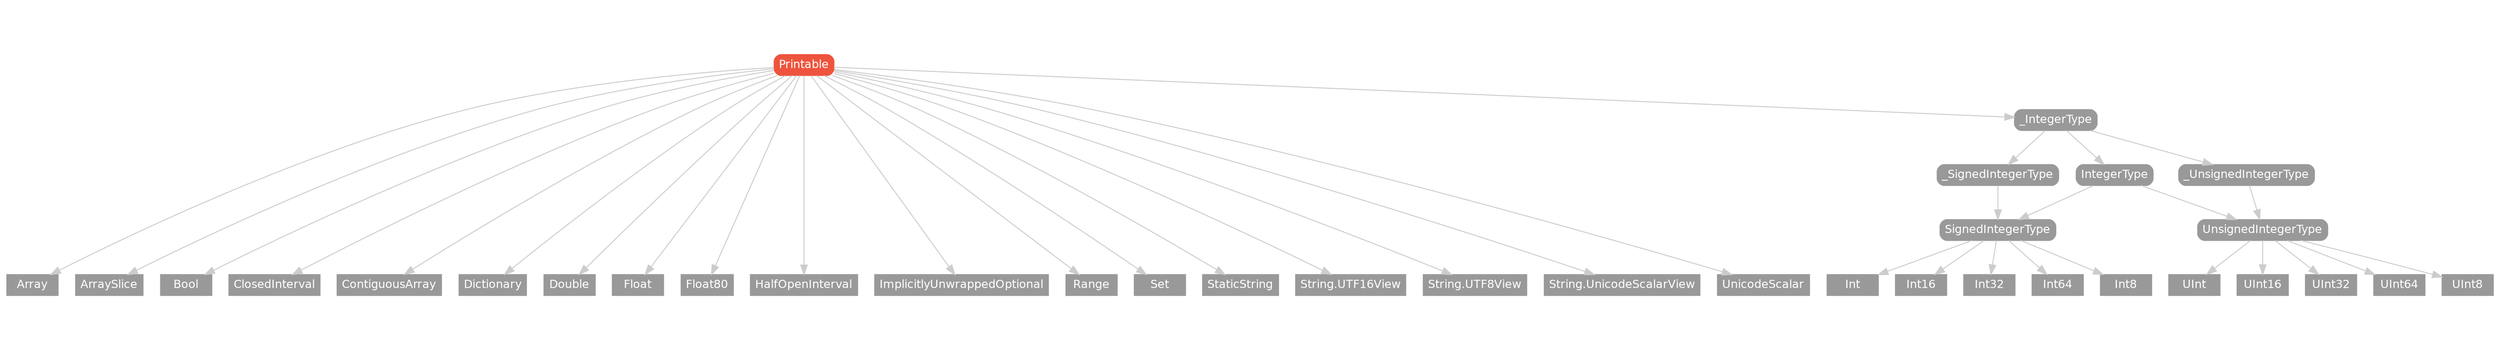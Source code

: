 strict digraph "Printable - Type Hierarchy - SwiftDoc.cn" {
    pad="0.1,0.8"
    node [shape=box, style="filled,rounded", color="#999999", fillcolor="#999999", fontcolor=white, fontname=Helvetica, fontnames="Helvetica,sansserif", fontsize=12, margin="0.07,0.05", height="0.3"]
    edge [color="#cccccc"]
    "Array" [URL="/type/Array/hierarchy/", style=filled]
    "ArraySlice" [URL="/type/ArraySlice/hierarchy/", style=filled]
    "Bool" [URL="/type/Bool/hierarchy/", style=filled]
    "ClosedInterval" [URL="/type/ClosedInterval/hierarchy/", style=filled]
    "ContiguousArray" [URL="/type/ContiguousArray/hierarchy/", style=filled]
    "Dictionary" [URL="/type/Dictionary/hierarchy/", style=filled]
    "Double" [URL="/type/Double/hierarchy/", style=filled]
    "Float" [URL="/type/Float/hierarchy/", style=filled]
    "Float80" [URL="/type/Float80/hierarchy/", style=filled]
    "HalfOpenInterval" [URL="/type/HalfOpenInterval/hierarchy/", style=filled]
    "ImplicitlyUnwrappedOptional" [URL="/type/ImplicitlyUnwrappedOptional/hierarchy/", style=filled]
    "Int" [URL="/type/Int/hierarchy/", style=filled]
    "Int16" [URL="/type/Int16/hierarchy/", style=filled]
    "Int32" [URL="/type/Int32/hierarchy/", style=filled]
    "Int64" [URL="/type/Int64/hierarchy/", style=filled]
    "Int8" [URL="/type/Int8/hierarchy/", style=filled]
    "IntegerType" [URL="/protocol/IntegerType/hierarchy/"]
    "Printable" [URL="/protocol/Printable/", style="filled,rounded", fillcolor="#ee543d", color="#ee543d"]
    "Range" [URL="/type/Range/hierarchy/", style=filled]
    "Set" [URL="/type/Set/hierarchy/", style=filled]
    "SignedIntegerType" [URL="/protocol/SignedIntegerType/hierarchy/"]
    "StaticString" [URL="/type/StaticString/hierarchy/", style=filled]
    "String.UTF16View" [URL="/type/String.UTF16View/hierarchy/", style=filled]
    "String.UTF8View" [URL="/type/String.UTF8View/hierarchy/", style=filled]
    "String.UnicodeScalarView" [URL="/type/String.UnicodeScalarView/hierarchy/", style=filled]
    "UInt" [URL="/type/UInt/hierarchy/", style=filled]
    "UInt16" [URL="/type/UInt16/hierarchy/", style=filled]
    "UInt32" [URL="/type/UInt32/hierarchy/", style=filled]
    "UInt64" [URL="/type/UInt64/hierarchy/", style=filled]
    "UInt8" [URL="/type/UInt8/hierarchy/", style=filled]
    "UnicodeScalar" [URL="/type/UnicodeScalar/hierarchy/", style=filled]
    "UnsignedIntegerType" [URL="/protocol/UnsignedIntegerType/hierarchy/"]
    "_IntegerType" [URL="/protocol/_IntegerType/hierarchy/"]
    "_SignedIntegerType" [URL="/protocol/_SignedIntegerType/hierarchy/"]
    "_UnsignedIntegerType" [URL="/protocol/_UnsignedIntegerType/hierarchy/"]    "Printable" -> "Array"
    "Printable" -> "ArraySlice"
    "Printable" -> "Bool"
    "Printable" -> "ClosedInterval"
    "Printable" -> "ContiguousArray"
    "Printable" -> "Dictionary"
    "Printable" -> "Double"
    "Printable" -> "Float"
    "Printable" -> "Float80"
    "Printable" -> "HalfOpenInterval"
    "Printable" -> "ImplicitlyUnwrappedOptional"
    "Printable" -> "Range"
    "Printable" -> "Set"
    "Printable" -> "StaticString"
    "Printable" -> "UnicodeScalar"
    "Printable" -> "_IntegerType"
    "Printable" -> "String.UTF16View"
    "Printable" -> "String.UTF8View"
    "Printable" -> "String.UnicodeScalarView"
    "_IntegerType" -> "IntegerType"
    "_IntegerType" -> "_SignedIntegerType"
    "_IntegerType" -> "_UnsignedIntegerType"
    "IntegerType" -> "SignedIntegerType"
    "IntegerType" -> "UnsignedIntegerType"
    "SignedIntegerType" -> "Int"
    "SignedIntegerType" -> "Int16"
    "SignedIntegerType" -> "Int32"
    "SignedIntegerType" -> "Int64"
    "SignedIntegerType" -> "Int8"
    "UnsignedIntegerType" -> "UInt"
    "UnsignedIntegerType" -> "UInt16"
    "UnsignedIntegerType" -> "UInt32"
    "UnsignedIntegerType" -> "UInt64"
    "UnsignedIntegerType" -> "UInt8"
    "_SignedIntegerType" -> "SignedIntegerType"
    "SignedIntegerType" -> "Int"
    "SignedIntegerType" -> "Int16"
    "SignedIntegerType" -> "Int32"
    "SignedIntegerType" -> "Int64"
    "SignedIntegerType" -> "Int8"
    "_UnsignedIntegerType" -> "UnsignedIntegerType"
    "UnsignedIntegerType" -> "UInt"
    "UnsignedIntegerType" -> "UInt16"
    "UnsignedIntegerType" -> "UInt32"
    "UnsignedIntegerType" -> "UInt64"
    "UnsignedIntegerType" -> "UInt8"
    subgraph Types {
        rank = max; "Array"; "ArraySlice"; "Bool"; "ClosedInterval"; "ContiguousArray"; "Dictionary"; "Double"; "Float"; "Float80"; "HalfOpenInterval"; "ImplicitlyUnwrappedOptional"; "Range"; "Set"; "StaticString"; "UnicodeScalar"; "String.UTF16View"; "String.UTF8View"; "String.UnicodeScalarView"; "Int"; "Int16"; "Int32"; "Int64"; "Int8"; "UInt"; "UInt16"; "UInt32"; "UInt64"; "UInt8";
    }
}